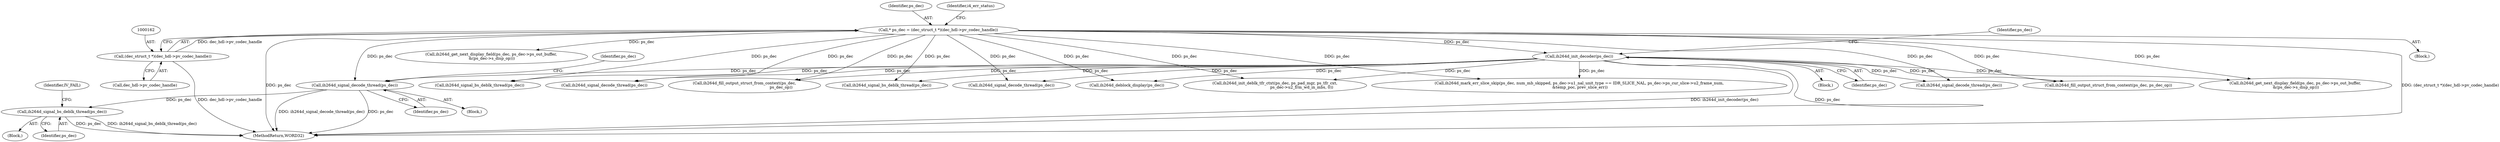 digraph "0_Android_e86d3cfd2bc28dac421092106751e5638d54a848@API" {
"1001443" [label="(Call,ih264d_signal_bs_deblk_thread(ps_dec))"];
"1001434" [label="(Call,ih264d_signal_decode_thread(ps_dec))"];
"1000918" [label="(Call,ih264d_init_decoder(ps_dec))"];
"1000159" [label="(Call,* ps_dec = (dec_struct_t *)(dec_hdl->pv_codec_handle))"];
"1000161" [label="(Call,(dec_struct_t *)(dec_hdl->pv_codec_handle))"];
"1001442" [label="(Block,)"];
"1000160" [label="(Identifier,ps_dec)"];
"1001726" [label="(Call,ih264d_init_deblk_tfr_ctxt(ps_dec, ps_pad_mgr, ps_tfr_cxt,\n                                           ps_dec->u2_frm_wd_in_mbs, 0))"];
"1001868" [label="(Call,ih264d_signal_bs_deblk_thread(ps_dec))"];
"1000157" [label="(Block,)"];
"1001213" [label="(Call,ih264d_signal_decode_thread(ps_dec))"];
"1000163" [label="(Call,dec_hdl->pv_codec_handle)"];
"1000161" [label="(Call,(dec_struct_t *)(dec_hdl->pv_codec_handle))"];
"1001277" [label="(Call,ih264d_fill_output_struct_from_context(ps_dec,\n                                                           ps_dec_op))"];
"1002048" [label="(Call,ih264d_signal_bs_deblk_thread(ps_dec))"];
"1000168" [label="(Identifier,i4_err_status)"];
"1001637" [label="(Call,ih264d_signal_decode_thread(ps_dec))"];
"1000918" [label="(Call,ih264d_init_decoder(ps_dec))"];
"1000922" [label="(Identifier,ps_dec)"];
"1001443" [label="(Call,ih264d_signal_bs_deblk_thread(ps_dec))"];
"1001439" [label="(Identifier,ps_dec)"];
"1000159" [label="(Call,* ps_dec = (dec_struct_t *)(dec_hdl->pv_codec_handle))"];
"1000917" [label="(Block,)"];
"1001446" [label="(Identifier,IV_FAIL)"];
"1001434" [label="(Call,ih264d_signal_decode_thread(ps_dec))"];
"1001435" [label="(Identifier,ps_dec)"];
"1001933" [label="(Call,ih264d_deblock_display(ps_dec))"];
"1000722" [label="(Call,ih264d_get_next_display_field(ps_dec, ps_dec->ps_out_buffer,\n &(ps_dec->s_disp_op)))"];
"1001444" [label="(Identifier,ps_dec)"];
"1001584" [label="(Call,ih264d_mark_err_slice_skip(ps_dec, num_mb_skipped, ps_dec->u1_nal_unit_type == IDR_SLICE_NAL, ps_dec->ps_cur_slice->u2_frame_num,\n &temp_poc, prev_slice_err))"];
"1001760" [label="(Call,ih264d_signal_decode_thread(ps_dec))"];
"1002090" [label="(Call,ih264d_fill_output_struct_from_context(ps_dec, ps_dec_op))"];
"1001405" [label="(Block,)"];
"1002270" [label="(MethodReturn,WORD32)"];
"1000919" [label="(Identifier,ps_dec)"];
"1002062" [label="(Call,ih264d_get_next_display_field(ps_dec, ps_dec->ps_out_buffer,\n &(ps_dec->s_disp_op)))"];
"1001443" -> "1001442"  [label="AST: "];
"1001443" -> "1001444"  [label="CFG: "];
"1001444" -> "1001443"  [label="AST: "];
"1001446" -> "1001443"  [label="CFG: "];
"1001443" -> "1002270"  [label="DDG: ps_dec"];
"1001443" -> "1002270"  [label="DDG: ih264d_signal_bs_deblk_thread(ps_dec)"];
"1001434" -> "1001443"  [label="DDG: ps_dec"];
"1001434" -> "1001405"  [label="AST: "];
"1001434" -> "1001435"  [label="CFG: "];
"1001435" -> "1001434"  [label="AST: "];
"1001439" -> "1001434"  [label="CFG: "];
"1001434" -> "1002270"  [label="DDG: ps_dec"];
"1001434" -> "1002270"  [label="DDG: ih264d_signal_decode_thread(ps_dec)"];
"1000918" -> "1001434"  [label="DDG: ps_dec"];
"1000159" -> "1001434"  [label="DDG: ps_dec"];
"1000918" -> "1000917"  [label="AST: "];
"1000918" -> "1000919"  [label="CFG: "];
"1000919" -> "1000918"  [label="AST: "];
"1000922" -> "1000918"  [label="CFG: "];
"1000918" -> "1002270"  [label="DDG: ih264d_init_decoder(ps_dec)"];
"1000918" -> "1002270"  [label="DDG: ps_dec"];
"1000159" -> "1000918"  [label="DDG: ps_dec"];
"1000918" -> "1001213"  [label="DDG: ps_dec"];
"1000918" -> "1001277"  [label="DDG: ps_dec"];
"1000918" -> "1001584"  [label="DDG: ps_dec"];
"1000918" -> "1001637"  [label="DDG: ps_dec"];
"1000918" -> "1001726"  [label="DDG: ps_dec"];
"1000918" -> "1001760"  [label="DDG: ps_dec"];
"1000918" -> "1001868"  [label="DDG: ps_dec"];
"1000918" -> "1001933"  [label="DDG: ps_dec"];
"1000918" -> "1002048"  [label="DDG: ps_dec"];
"1000918" -> "1002062"  [label="DDG: ps_dec"];
"1000918" -> "1002090"  [label="DDG: ps_dec"];
"1000159" -> "1000157"  [label="AST: "];
"1000159" -> "1000161"  [label="CFG: "];
"1000160" -> "1000159"  [label="AST: "];
"1000161" -> "1000159"  [label="AST: "];
"1000168" -> "1000159"  [label="CFG: "];
"1000159" -> "1002270"  [label="DDG: ps_dec"];
"1000159" -> "1002270"  [label="DDG: (dec_struct_t *)(dec_hdl->pv_codec_handle)"];
"1000161" -> "1000159"  [label="DDG: dec_hdl->pv_codec_handle"];
"1000159" -> "1000722"  [label="DDG: ps_dec"];
"1000159" -> "1001213"  [label="DDG: ps_dec"];
"1000159" -> "1001277"  [label="DDG: ps_dec"];
"1000159" -> "1001584"  [label="DDG: ps_dec"];
"1000159" -> "1001637"  [label="DDG: ps_dec"];
"1000159" -> "1001726"  [label="DDG: ps_dec"];
"1000159" -> "1001760"  [label="DDG: ps_dec"];
"1000159" -> "1001868"  [label="DDG: ps_dec"];
"1000159" -> "1001933"  [label="DDG: ps_dec"];
"1000159" -> "1002048"  [label="DDG: ps_dec"];
"1000159" -> "1002062"  [label="DDG: ps_dec"];
"1000159" -> "1002090"  [label="DDG: ps_dec"];
"1000161" -> "1000163"  [label="CFG: "];
"1000162" -> "1000161"  [label="AST: "];
"1000163" -> "1000161"  [label="AST: "];
"1000161" -> "1002270"  [label="DDG: dec_hdl->pv_codec_handle"];
}

